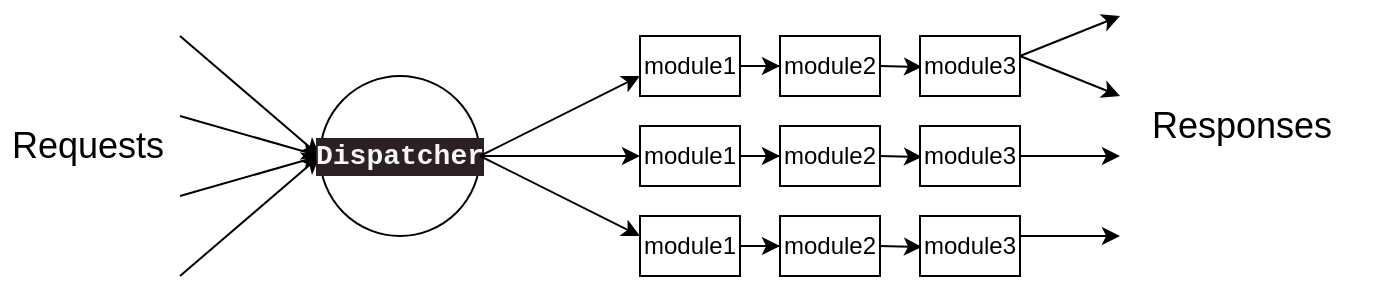 <mxfile version="26.2.8">
  <diagram name="第 1 页" id="Y9Zh68YjW0LExjwkYW3_">
    <mxGraphModel dx="838" dy="462" grid="1" gridSize="10" guides="1" tooltips="1" connect="1" arrows="1" fold="1" page="1" pageScale="1" pageWidth="827" pageHeight="1169" math="0" shadow="0">
      <root>
        <mxCell id="0" />
        <mxCell id="1" parent="0" />
        <mxCell id="BQdF3oTu2OWkkyK6r23T-1" value="" style="endArrow=classic;html=1;rounded=0;" edge="1" parent="1">
          <mxGeometry width="50" height="50" relative="1" as="geometry">
            <mxPoint x="200" y="320" as="sourcePoint" />
            <mxPoint x="270" y="380" as="targetPoint" />
            <Array as="points" />
          </mxGeometry>
        </mxCell>
        <mxCell id="BQdF3oTu2OWkkyK6r23T-3" value="" style="endArrow=classic;html=1;rounded=0;" edge="1" parent="1">
          <mxGeometry width="50" height="50" relative="1" as="geometry">
            <mxPoint x="200" y="360" as="sourcePoint" />
            <mxPoint x="270" y="380" as="targetPoint" />
          </mxGeometry>
        </mxCell>
        <mxCell id="BQdF3oTu2OWkkyK6r23T-5" value="" style="endArrow=classic;html=1;rounded=0;" edge="1" parent="1">
          <mxGeometry width="50" height="50" relative="1" as="geometry">
            <mxPoint x="200" y="440" as="sourcePoint" />
            <mxPoint x="270" y="380" as="targetPoint" />
          </mxGeometry>
        </mxCell>
        <mxCell id="BQdF3oTu2OWkkyK6r23T-6" value="" style="endArrow=classic;html=1;rounded=0;" edge="1" parent="1">
          <mxGeometry width="50" height="50" relative="1" as="geometry">
            <mxPoint x="200" y="400" as="sourcePoint" />
            <mxPoint x="270" y="380" as="targetPoint" />
          </mxGeometry>
        </mxCell>
        <mxCell id="BQdF3oTu2OWkkyK6r23T-10" value="&lt;div style=&quot;color: rgb(248, 248, 242); background-color: rgb(44, 31, 38); font-family: Consolas, &amp;quot;Courier New&amp;quot;, monospace; font-size: 14px; line-height: 19px; white-space: pre;&quot;&gt;&lt;span style=&quot;font-weight: bold;&quot;&gt;​Dispatcher​&lt;/span&gt;&lt;/div&gt;" style="ellipse;whiteSpace=wrap;html=1;aspect=fixed;" vertex="1" parent="1">
          <mxGeometry x="270" y="340" width="80" height="80" as="geometry" />
        </mxCell>
        <mxCell id="BQdF3oTu2OWkkyK6r23T-11" value="" style="endArrow=classic;html=1;rounded=0;" edge="1" parent="1">
          <mxGeometry width="50" height="50" relative="1" as="geometry">
            <mxPoint x="350" y="380" as="sourcePoint" />
            <mxPoint x="430" y="340" as="targetPoint" />
          </mxGeometry>
        </mxCell>
        <mxCell id="BQdF3oTu2OWkkyK6r23T-12" value="" style="endArrow=classic;html=1;rounded=0;" edge="1" parent="1">
          <mxGeometry width="50" height="50" relative="1" as="geometry">
            <mxPoint x="350" y="380" as="sourcePoint" />
            <mxPoint x="430" y="380" as="targetPoint" />
          </mxGeometry>
        </mxCell>
        <mxCell id="BQdF3oTu2OWkkyK6r23T-13" value="" style="endArrow=classic;html=1;rounded=0;" edge="1" parent="1">
          <mxGeometry width="50" height="50" relative="1" as="geometry">
            <mxPoint x="350" y="380" as="sourcePoint" />
            <mxPoint x="430" y="420" as="targetPoint" />
          </mxGeometry>
        </mxCell>
        <mxCell id="BQdF3oTu2OWkkyK6r23T-19" value="&lt;font style=&quot;font-size: 18px;&quot;&gt;Requests&lt;/font&gt;" style="text;strokeColor=none;fillColor=none;align=left;verticalAlign=middle;spacingLeft=4;spacingRight=4;overflow=hidden;points=[[0,0.5],[1,0.5]];portConstraint=eastwest;rotatable=0;whiteSpace=wrap;html=1;" vertex="1" parent="1">
          <mxGeometry x="110" y="360" width="90" height="30" as="geometry" />
        </mxCell>
        <mxCell id="BQdF3oTu2OWkkyK6r23T-20" value="module1" style="whiteSpace=wrap;html=1;" vertex="1" parent="1">
          <mxGeometry x="430" y="320" width="50" height="30" as="geometry" />
        </mxCell>
        <mxCell id="BQdF3oTu2OWkkyK6r23T-22" value="" style="edgeStyle=orthogonalEdgeStyle;rounded=0;orthogonalLoop=1;jettySize=auto;html=1;exitX=1;exitY=0.5;exitDx=0;exitDy=0;" edge="1" parent="1" target="BQdF3oTu2OWkkyK6r23T-23" source="BQdF3oTu2OWkkyK6r23T-20">
          <mxGeometry relative="1" as="geometry">
            <mxPoint x="490" y="330" as="sourcePoint" />
          </mxGeometry>
        </mxCell>
        <mxCell id="BQdF3oTu2OWkkyK6r23T-23" value="module2" style="whiteSpace=wrap;html=1;" vertex="1" parent="1">
          <mxGeometry x="500" y="320" width="50" height="30" as="geometry" />
        </mxCell>
        <mxCell id="BQdF3oTu2OWkkyK6r23T-24" value="" style="edgeStyle=orthogonalEdgeStyle;rounded=0;orthogonalLoop=1;jettySize=auto;html=1;" edge="1" parent="1" target="BQdF3oTu2OWkkyK6r23T-25">
          <mxGeometry relative="1" as="geometry">
            <mxPoint x="550" y="335" as="sourcePoint" />
          </mxGeometry>
        </mxCell>
        <mxCell id="BQdF3oTu2OWkkyK6r23T-25" value="module3" style="whiteSpace=wrap;html=1;" vertex="1" parent="1">
          <mxGeometry x="570" y="320" width="50" height="30" as="geometry" />
        </mxCell>
        <mxCell id="BQdF3oTu2OWkkyK6r23T-31" value="module1" style="whiteSpace=wrap;html=1;" vertex="1" parent="1">
          <mxGeometry x="430" y="365" width="50" height="30" as="geometry" />
        </mxCell>
        <mxCell id="BQdF3oTu2OWkkyK6r23T-32" value="" style="edgeStyle=orthogonalEdgeStyle;rounded=0;orthogonalLoop=1;jettySize=auto;html=1;exitX=1;exitY=0.5;exitDx=0;exitDy=0;" edge="1" parent="1" source="BQdF3oTu2OWkkyK6r23T-31" target="BQdF3oTu2OWkkyK6r23T-33">
          <mxGeometry relative="1" as="geometry">
            <mxPoint x="490" y="375" as="sourcePoint" />
          </mxGeometry>
        </mxCell>
        <mxCell id="BQdF3oTu2OWkkyK6r23T-33" value="module2" style="whiteSpace=wrap;html=1;" vertex="1" parent="1">
          <mxGeometry x="500" y="365" width="50" height="30" as="geometry" />
        </mxCell>
        <mxCell id="BQdF3oTu2OWkkyK6r23T-34" value="" style="edgeStyle=orthogonalEdgeStyle;rounded=0;orthogonalLoop=1;jettySize=auto;html=1;" edge="1" parent="1" target="BQdF3oTu2OWkkyK6r23T-35">
          <mxGeometry relative="1" as="geometry">
            <mxPoint x="550" y="380" as="sourcePoint" />
          </mxGeometry>
        </mxCell>
        <mxCell id="BQdF3oTu2OWkkyK6r23T-35" value="module3" style="whiteSpace=wrap;html=1;" vertex="1" parent="1">
          <mxGeometry x="570" y="365" width="50" height="30" as="geometry" />
        </mxCell>
        <mxCell id="BQdF3oTu2OWkkyK6r23T-36" value="module1" style="whiteSpace=wrap;html=1;" vertex="1" parent="1">
          <mxGeometry x="430" y="410" width="50" height="30" as="geometry" />
        </mxCell>
        <mxCell id="BQdF3oTu2OWkkyK6r23T-37" value="" style="edgeStyle=orthogonalEdgeStyle;rounded=0;orthogonalLoop=1;jettySize=auto;html=1;exitX=1;exitY=0.5;exitDx=0;exitDy=0;" edge="1" parent="1" source="BQdF3oTu2OWkkyK6r23T-36" target="BQdF3oTu2OWkkyK6r23T-38">
          <mxGeometry relative="1" as="geometry">
            <mxPoint x="490" y="420" as="sourcePoint" />
          </mxGeometry>
        </mxCell>
        <mxCell id="BQdF3oTu2OWkkyK6r23T-38" value="module2" style="whiteSpace=wrap;html=1;" vertex="1" parent="1">
          <mxGeometry x="500" y="410" width="50" height="30" as="geometry" />
        </mxCell>
        <mxCell id="BQdF3oTu2OWkkyK6r23T-39" value="" style="edgeStyle=orthogonalEdgeStyle;rounded=0;orthogonalLoop=1;jettySize=auto;html=1;" edge="1" parent="1" target="BQdF3oTu2OWkkyK6r23T-40">
          <mxGeometry relative="1" as="geometry">
            <mxPoint x="550" y="425" as="sourcePoint" />
          </mxGeometry>
        </mxCell>
        <mxCell id="BQdF3oTu2OWkkyK6r23T-40" value="module3" style="whiteSpace=wrap;html=1;" vertex="1" parent="1">
          <mxGeometry x="570" y="410" width="50" height="30" as="geometry" />
        </mxCell>
        <mxCell id="BQdF3oTu2OWkkyK6r23T-41" value="" style="endArrow=classic;html=1;rounded=0;" edge="1" parent="1">
          <mxGeometry width="50" height="50" relative="1" as="geometry">
            <mxPoint x="620" y="330" as="sourcePoint" />
            <mxPoint x="670" y="310" as="targetPoint" />
          </mxGeometry>
        </mxCell>
        <mxCell id="BQdF3oTu2OWkkyK6r23T-42" value="" style="endArrow=classic;html=1;rounded=0;" edge="1" parent="1">
          <mxGeometry width="50" height="50" relative="1" as="geometry">
            <mxPoint x="620" y="330" as="sourcePoint" />
            <mxPoint x="670" y="350" as="targetPoint" />
          </mxGeometry>
        </mxCell>
        <mxCell id="BQdF3oTu2OWkkyK6r23T-43" value="" style="endArrow=classic;html=1;rounded=0;" edge="1" parent="1">
          <mxGeometry width="50" height="50" relative="1" as="geometry">
            <mxPoint x="620" y="380" as="sourcePoint" />
            <mxPoint x="670" y="380" as="targetPoint" />
          </mxGeometry>
        </mxCell>
        <mxCell id="BQdF3oTu2OWkkyK6r23T-44" value="" style="endArrow=classic;html=1;rounded=0;" edge="1" parent="1">
          <mxGeometry width="50" height="50" relative="1" as="geometry">
            <mxPoint x="620" y="420" as="sourcePoint" />
            <mxPoint x="670" y="420" as="targetPoint" />
          </mxGeometry>
        </mxCell>
        <mxCell id="BQdF3oTu2OWkkyK6r23T-45" value="&lt;font style=&quot;font-size: 18px;&quot;&gt;Responses&lt;/font&gt;" style="text;strokeColor=none;fillColor=none;align=left;verticalAlign=middle;spacingLeft=4;spacingRight=4;overflow=hidden;points=[[0,0.5],[1,0.5]];portConstraint=eastwest;rotatable=0;whiteSpace=wrap;html=1;" vertex="1" parent="1">
          <mxGeometry x="680" y="350" width="120" height="30" as="geometry" />
        </mxCell>
      </root>
    </mxGraphModel>
  </diagram>
</mxfile>
